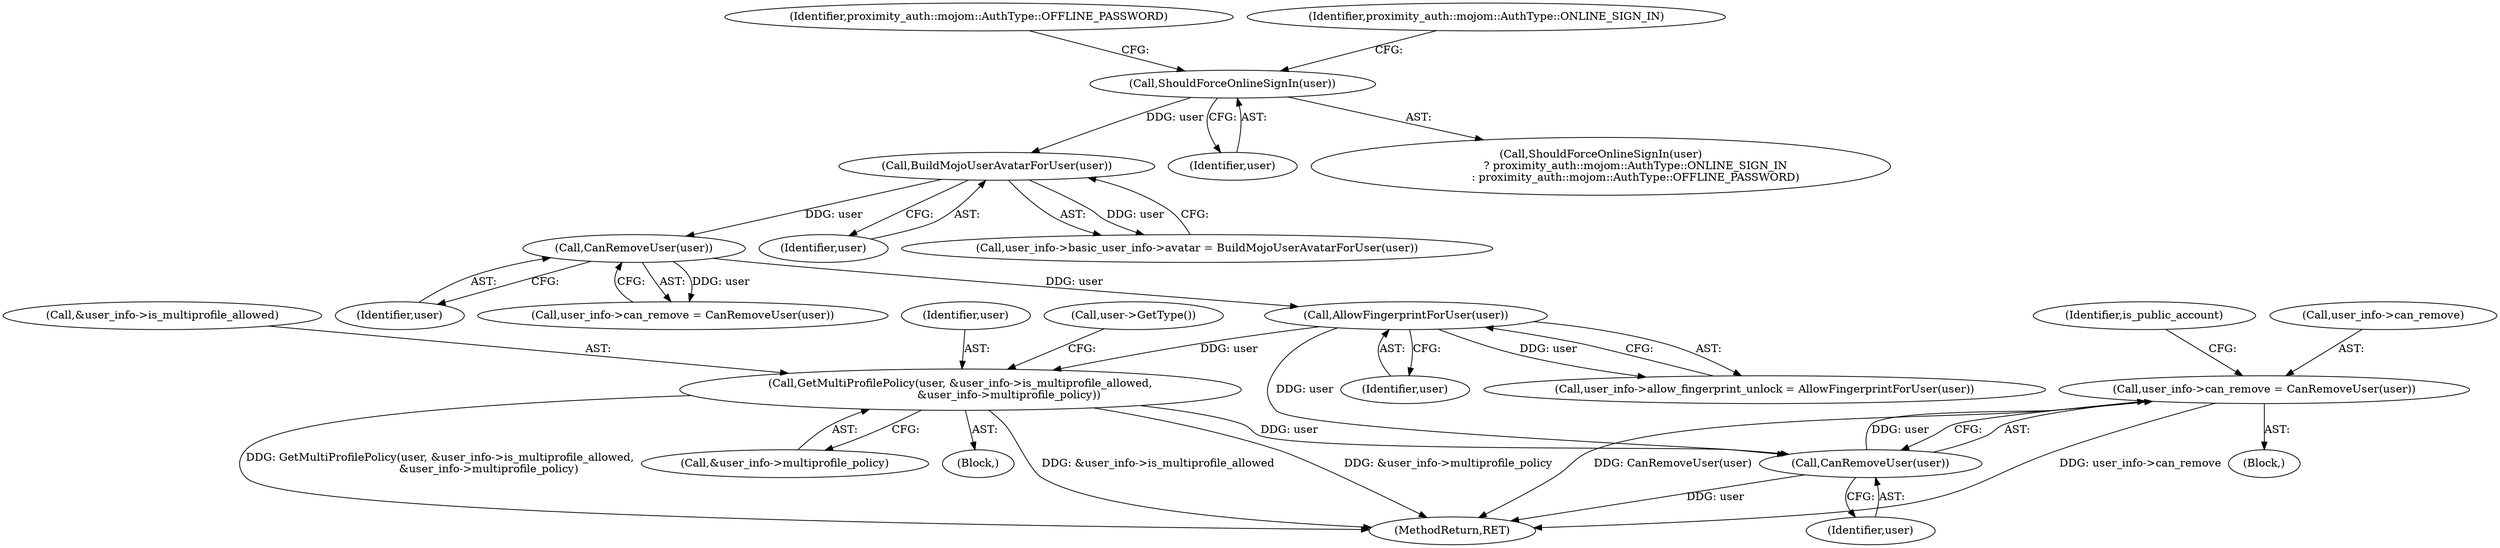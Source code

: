 digraph "0_Chrome_c66b1fc49870c514b1c1e8b53498153176d7ec2b_6@API" {
"1000330" [label="(Call,user_info->can_remove = CanRemoveUser(user))"];
"1000334" [label="(Call,CanRemoveUser(user))"];
"1000229" [label="(Call,AllowFingerprintForUser(user))"];
"1000223" [label="(Call,CanRemoveUser(user))"];
"1000202" [label="(Call,BuildMojoUserAvatarForUser(user))"];
"1000149" [label="(Call,ShouldForceOnlineSignIn(user))"];
"1000242" [label="(Call,GetMultiProfilePolicy(user, &user_info->is_multiprofile_allowed,\n                            &user_info->multiprofile_policy))"];
"1000224" [label="(Identifier,user)"];
"1000330" [label="(Call,user_info->can_remove = CanRemoveUser(user))"];
"1000338" [label="(Identifier,is_public_account)"];
"1000241" [label="(Block,)"];
"1000254" [label="(Call,user->GetType())"];
"1000150" [label="(Identifier,user)"];
"1000203" [label="(Identifier,user)"];
"1000125" [label="(Block,)"];
"1000152" [label="(Identifier,proximity_auth::mojom::AuthType::OFFLINE_PASSWORD)"];
"1000230" [label="(Identifier,user)"];
"1000335" [label="(Identifier,user)"];
"1000219" [label="(Call,user_info->can_remove = CanRemoveUser(user))"];
"1000229" [label="(Call,AllowFingerprintForUser(user))"];
"1000248" [label="(Call,&user_info->multiprofile_policy)"];
"1000244" [label="(Call,&user_info->is_multiprofile_allowed)"];
"1000242" [label="(Call,GetMultiProfilePolicy(user, &user_info->is_multiprofile_allowed,\n                            &user_info->multiprofile_policy))"];
"1000196" [label="(Call,user_info->basic_user_info->avatar = BuildMojoUserAvatarForUser(user))"];
"1000331" [label="(Call,user_info->can_remove)"];
"1000148" [label="(Call,ShouldForceOnlineSignIn(user)\n                    ? proximity_auth::mojom::AuthType::ONLINE_SIGN_IN\n                    : proximity_auth::mojom::AuthType::OFFLINE_PASSWORD)"];
"1000149" [label="(Call,ShouldForceOnlineSignIn(user))"];
"1000223" [label="(Call,CanRemoveUser(user))"];
"1000243" [label="(Identifier,user)"];
"1000225" [label="(Call,user_info->allow_fingerprint_unlock = AllowFingerprintForUser(user))"];
"1000334" [label="(Call,CanRemoveUser(user))"];
"1000353" [label="(MethodReturn,RET)"];
"1000202" [label="(Call,BuildMojoUserAvatarForUser(user))"];
"1000151" [label="(Identifier,proximity_auth::mojom::AuthType::ONLINE_SIGN_IN)"];
"1000330" -> "1000125"  [label="AST: "];
"1000330" -> "1000334"  [label="CFG: "];
"1000331" -> "1000330"  [label="AST: "];
"1000334" -> "1000330"  [label="AST: "];
"1000338" -> "1000330"  [label="CFG: "];
"1000330" -> "1000353"  [label="DDG: CanRemoveUser(user)"];
"1000330" -> "1000353"  [label="DDG: user_info->can_remove"];
"1000334" -> "1000330"  [label="DDG: user"];
"1000334" -> "1000335"  [label="CFG: "];
"1000335" -> "1000334"  [label="AST: "];
"1000334" -> "1000353"  [label="DDG: user"];
"1000229" -> "1000334"  [label="DDG: user"];
"1000242" -> "1000334"  [label="DDG: user"];
"1000229" -> "1000225"  [label="AST: "];
"1000229" -> "1000230"  [label="CFG: "];
"1000230" -> "1000229"  [label="AST: "];
"1000225" -> "1000229"  [label="CFG: "];
"1000229" -> "1000225"  [label="DDG: user"];
"1000223" -> "1000229"  [label="DDG: user"];
"1000229" -> "1000242"  [label="DDG: user"];
"1000223" -> "1000219"  [label="AST: "];
"1000223" -> "1000224"  [label="CFG: "];
"1000224" -> "1000223"  [label="AST: "];
"1000219" -> "1000223"  [label="CFG: "];
"1000223" -> "1000219"  [label="DDG: user"];
"1000202" -> "1000223"  [label="DDG: user"];
"1000202" -> "1000196"  [label="AST: "];
"1000202" -> "1000203"  [label="CFG: "];
"1000203" -> "1000202"  [label="AST: "];
"1000196" -> "1000202"  [label="CFG: "];
"1000202" -> "1000196"  [label="DDG: user"];
"1000149" -> "1000202"  [label="DDG: user"];
"1000149" -> "1000148"  [label="AST: "];
"1000149" -> "1000150"  [label="CFG: "];
"1000150" -> "1000149"  [label="AST: "];
"1000151" -> "1000149"  [label="CFG: "];
"1000152" -> "1000149"  [label="CFG: "];
"1000242" -> "1000241"  [label="AST: "];
"1000242" -> "1000248"  [label="CFG: "];
"1000243" -> "1000242"  [label="AST: "];
"1000244" -> "1000242"  [label="AST: "];
"1000248" -> "1000242"  [label="AST: "];
"1000254" -> "1000242"  [label="CFG: "];
"1000242" -> "1000353"  [label="DDG: &user_info->multiprofile_policy"];
"1000242" -> "1000353"  [label="DDG: GetMultiProfilePolicy(user, &user_info->is_multiprofile_allowed,\n                            &user_info->multiprofile_policy)"];
"1000242" -> "1000353"  [label="DDG: &user_info->is_multiprofile_allowed"];
}
